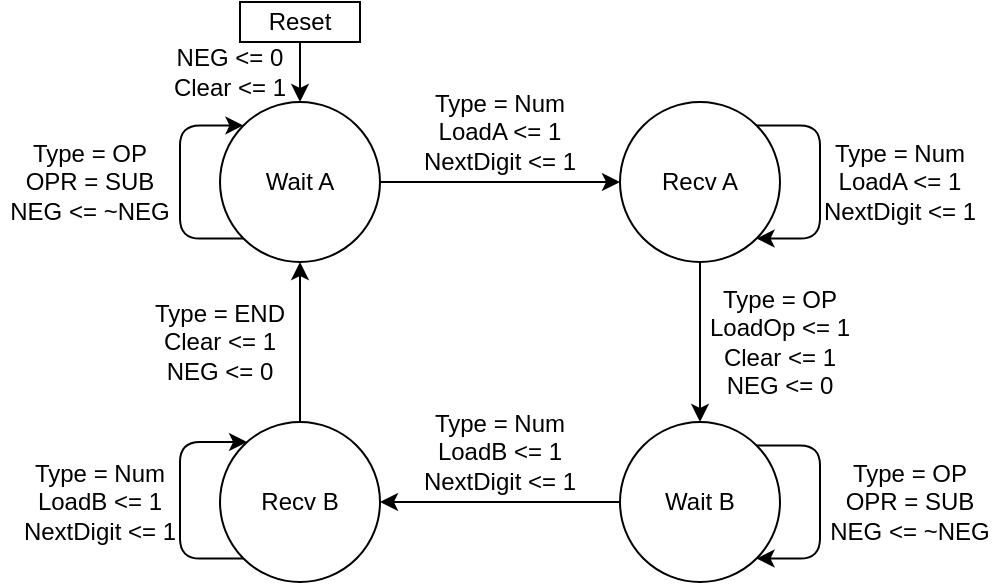 <mxfile version="21.1.6">
  <diagram name="Page-1" id="3BT8E8Qf8juynzQdaEIh">
    <mxGraphModel dx="857" dy="480" grid="1" gridSize="10" guides="1" tooltips="1" connect="1" arrows="1" fold="1" page="1" pageScale="1" pageWidth="850" pageHeight="1100" math="0" shadow="0">
      <root>
        <mxCell id="0" />
        <mxCell id="1" parent="0" />
        <mxCell id="UeBNBbXchmcM4uTUlLKT-9" style="edgeStyle=orthogonalEdgeStyle;rounded=0;orthogonalLoop=1;jettySize=auto;html=1;exitX=1;exitY=0.5;exitDx=0;exitDy=0;" edge="1" parent="1" source="UeBNBbXchmcM4uTUlLKT-1" target="UeBNBbXchmcM4uTUlLKT-2">
          <mxGeometry relative="1" as="geometry" />
        </mxCell>
        <mxCell id="UeBNBbXchmcM4uTUlLKT-27" style="edgeStyle=orthogonalEdgeStyle;rounded=1;orthogonalLoop=1;jettySize=auto;html=1;exitX=0;exitY=1;exitDx=0;exitDy=0;entryX=0;entryY=0;entryDx=0;entryDy=0;shadow=0;" edge="1" parent="1" source="UeBNBbXchmcM4uTUlLKT-1" target="UeBNBbXchmcM4uTUlLKT-1">
          <mxGeometry relative="1" as="geometry">
            <mxPoint x="150" y="140" as="targetPoint" />
            <Array as="points">
              <mxPoint x="140" y="188" />
              <mxPoint x="140" y="132" />
            </Array>
          </mxGeometry>
        </mxCell>
        <mxCell id="UeBNBbXchmcM4uTUlLKT-1" value="Wait A" style="ellipse;whiteSpace=wrap;html=1;aspect=fixed;" vertex="1" parent="1">
          <mxGeometry x="160" y="120" width="80" height="80" as="geometry" />
        </mxCell>
        <mxCell id="UeBNBbXchmcM4uTUlLKT-11" style="edgeStyle=orthogonalEdgeStyle;rounded=0;orthogonalLoop=1;jettySize=auto;html=1;exitX=0.5;exitY=1;exitDx=0;exitDy=0;entryX=0.5;entryY=0;entryDx=0;entryDy=0;" edge="1" parent="1" source="UeBNBbXchmcM4uTUlLKT-2" target="UeBNBbXchmcM4uTUlLKT-4">
          <mxGeometry relative="1" as="geometry" />
        </mxCell>
        <mxCell id="UeBNBbXchmcM4uTUlLKT-21" style="edgeStyle=orthogonalEdgeStyle;rounded=1;orthogonalLoop=1;jettySize=auto;html=1;exitX=1;exitY=0;exitDx=0;exitDy=0;entryX=1;entryY=1;entryDx=0;entryDy=0;" edge="1" parent="1" source="UeBNBbXchmcM4uTUlLKT-2" target="UeBNBbXchmcM4uTUlLKT-2">
          <mxGeometry relative="1" as="geometry">
            <mxPoint x="480" y="131.905" as="targetPoint" />
            <Array as="points">
              <mxPoint x="460" y="132" />
              <mxPoint x="460" y="188" />
            </Array>
          </mxGeometry>
        </mxCell>
        <mxCell id="UeBNBbXchmcM4uTUlLKT-2" value="Recv A" style="ellipse;whiteSpace=wrap;html=1;aspect=fixed;" vertex="1" parent="1">
          <mxGeometry x="360" y="120" width="80" height="80" as="geometry" />
        </mxCell>
        <mxCell id="UeBNBbXchmcM4uTUlLKT-10" style="edgeStyle=orthogonalEdgeStyle;rounded=0;orthogonalLoop=1;jettySize=auto;html=1;exitX=0;exitY=0.5;exitDx=0;exitDy=0;" edge="1" parent="1" source="UeBNBbXchmcM4uTUlLKT-4" target="UeBNBbXchmcM4uTUlLKT-5">
          <mxGeometry relative="1" as="geometry" />
        </mxCell>
        <mxCell id="UeBNBbXchmcM4uTUlLKT-4" value="&lt;div&gt;Wait B&lt;/div&gt;" style="ellipse;whiteSpace=wrap;html=1;aspect=fixed;" vertex="1" parent="1">
          <mxGeometry x="360" y="280" width="80" height="80" as="geometry" />
        </mxCell>
        <mxCell id="UeBNBbXchmcM4uTUlLKT-12" style="edgeStyle=orthogonalEdgeStyle;rounded=0;orthogonalLoop=1;jettySize=auto;html=1;exitX=0.5;exitY=0;exitDx=0;exitDy=0;entryX=0.5;entryY=1;entryDx=0;entryDy=0;" edge="1" parent="1" source="UeBNBbXchmcM4uTUlLKT-5" target="UeBNBbXchmcM4uTUlLKT-1">
          <mxGeometry relative="1" as="geometry" />
        </mxCell>
        <mxCell id="UeBNBbXchmcM4uTUlLKT-26" style="edgeStyle=orthogonalEdgeStyle;rounded=1;orthogonalLoop=1;jettySize=auto;html=1;exitX=0;exitY=1;exitDx=0;exitDy=0;" edge="1" parent="1" source="UeBNBbXchmcM4uTUlLKT-5" target="UeBNBbXchmcM4uTUlLKT-5">
          <mxGeometry relative="1" as="geometry">
            <mxPoint x="140" y="290" as="targetPoint" />
            <Array as="points">
              <mxPoint x="140" y="348" />
              <mxPoint x="140" y="290" />
            </Array>
          </mxGeometry>
        </mxCell>
        <mxCell id="UeBNBbXchmcM4uTUlLKT-5" value="Recv B" style="ellipse;whiteSpace=wrap;html=1;aspect=fixed;" vertex="1" parent="1">
          <mxGeometry x="160" y="280" width="80" height="80" as="geometry" />
        </mxCell>
        <mxCell id="UeBNBbXchmcM4uTUlLKT-8" style="edgeStyle=orthogonalEdgeStyle;rounded=0;orthogonalLoop=1;jettySize=auto;html=1;exitX=0.5;exitY=1;exitDx=0;exitDy=0;" edge="1" parent="1" source="UeBNBbXchmcM4uTUlLKT-6" target="UeBNBbXchmcM4uTUlLKT-1">
          <mxGeometry relative="1" as="geometry" />
        </mxCell>
        <mxCell id="UeBNBbXchmcM4uTUlLKT-6" value="Reset" style="rounded=0;whiteSpace=wrap;html=1;" vertex="1" parent="1">
          <mxGeometry x="170" y="70" width="60" height="20" as="geometry" />
        </mxCell>
        <mxCell id="UeBNBbXchmcM4uTUlLKT-15" value="&lt;div&gt;&lt;div&gt;Type = OP &lt;br&gt;&lt;/div&gt;&lt;/div&gt;&lt;div&gt;OPR = SUB&lt;/div&gt;&lt;div&gt;NEG &amp;lt;= ~NEG&lt;br&gt;&lt;/div&gt;" style="text;html=1;strokeColor=none;fillColor=none;align=center;verticalAlign=middle;whiteSpace=wrap;rounded=0;" vertex="1" parent="1">
          <mxGeometry x="50" y="145" width="90" height="30" as="geometry" />
        </mxCell>
        <mxCell id="UeBNBbXchmcM4uTUlLKT-17" value="&lt;div&gt;Type = OP &lt;/div&gt;&lt;div&gt;OPR = SUB&lt;/div&gt;&lt;div&gt;NEG &amp;lt;= ~NEG&lt;br&gt;&lt;/div&gt;" style="text;html=1;strokeColor=none;fillColor=none;align=center;verticalAlign=middle;whiteSpace=wrap;rounded=0;" vertex="1" parent="1">
          <mxGeometry x="460" y="305" width="90" height="30" as="geometry" />
        </mxCell>
        <mxCell id="UeBNBbXchmcM4uTUlLKT-18" style="edgeStyle=orthogonalEdgeStyle;rounded=1;orthogonalLoop=1;jettySize=auto;html=1;exitX=1;exitY=0;exitDx=0;exitDy=0;entryX=1;entryY=1;entryDx=0;entryDy=0;" edge="1" parent="1" source="UeBNBbXchmcM4uTUlLKT-4" target="UeBNBbXchmcM4uTUlLKT-4">
          <mxGeometry relative="1" as="geometry">
            <Array as="points">
              <mxPoint x="460" y="291" />
              <mxPoint x="460" y="349" />
            </Array>
          </mxGeometry>
        </mxCell>
        <mxCell id="UeBNBbXchmcM4uTUlLKT-19" value="&lt;div&gt;Type = Num&lt;/div&gt;&lt;div&gt;LoadA &amp;lt;= 1&lt;/div&gt;&lt;div&gt;NextDigit &amp;lt;= 1&lt;br&gt;&lt;/div&gt;" style="text;html=1;strokeColor=none;fillColor=none;align=center;verticalAlign=middle;whiteSpace=wrap;rounded=0;" vertex="1" parent="1">
          <mxGeometry x="260" y="120" width="80" height="30" as="geometry" />
        </mxCell>
        <mxCell id="UeBNBbXchmcM4uTUlLKT-22" value="&lt;div&gt;Type = Num&lt;/div&gt;&lt;div&gt;LoadB &amp;lt;= 1&lt;/div&gt;&lt;div&gt;NextDigit &amp;lt;= 1&lt;br&gt;&lt;/div&gt;" style="text;html=1;strokeColor=none;fillColor=none;align=center;verticalAlign=middle;whiteSpace=wrap;rounded=0;" vertex="1" parent="1">
          <mxGeometry x="260" y="280" width="80" height="30" as="geometry" />
        </mxCell>
        <mxCell id="UeBNBbXchmcM4uTUlLKT-23" value="&lt;div&gt;Type = Num&lt;/div&gt;&lt;div&gt;LoadA &amp;lt;= 1&lt;/div&gt;&lt;div&gt;NextDigit &amp;lt;= 1&lt;br&gt;&lt;/div&gt;" style="text;html=1;strokeColor=none;fillColor=none;align=center;verticalAlign=middle;whiteSpace=wrap;rounded=0;" vertex="1" parent="1">
          <mxGeometry x="460" y="145" width="80" height="30" as="geometry" />
        </mxCell>
        <mxCell id="UeBNBbXchmcM4uTUlLKT-29" value="&lt;div&gt;Type = Num&lt;/div&gt;&lt;div&gt;LoadB &amp;lt;= 1&lt;/div&gt;&lt;div&gt;NextDigit &amp;lt;= 1&lt;br&gt;&lt;/div&gt;" style="text;html=1;strokeColor=none;fillColor=none;align=center;verticalAlign=middle;whiteSpace=wrap;rounded=0;" vertex="1" parent="1">
          <mxGeometry x="60" y="305" width="80" height="30" as="geometry" />
        </mxCell>
        <mxCell id="UeBNBbXchmcM4uTUlLKT-30" value="&lt;div&gt;&lt;div&gt;Type = OP &lt;br&gt;&lt;/div&gt;&lt;/div&gt;&lt;div&gt;LoadOp &amp;lt;= 1&lt;/div&gt;&lt;div&gt;Clear &amp;lt;= 1&lt;br&gt;&lt;/div&gt;&lt;div&gt;NEG &amp;lt;= 0&lt;br&gt;&lt;/div&gt;" style="text;html=1;strokeColor=none;fillColor=none;align=center;verticalAlign=middle;whiteSpace=wrap;rounded=0;" vertex="1" parent="1">
          <mxGeometry x="400" y="220" width="80" height="40" as="geometry" />
        </mxCell>
        <mxCell id="UeBNBbXchmcM4uTUlLKT-31" value="&lt;div&gt;&lt;div&gt;Type = END &lt;br&gt;&lt;/div&gt;&lt;/div&gt;&lt;div&gt;Clear &amp;lt;= 1&lt;br&gt;&lt;/div&gt;&lt;div&gt;NEG &amp;lt;= 0&lt;br&gt;&lt;/div&gt;" style="text;html=1;strokeColor=none;fillColor=none;align=center;verticalAlign=middle;whiteSpace=wrap;rounded=0;" vertex="1" parent="1">
          <mxGeometry x="120" y="220" width="80" height="40" as="geometry" />
        </mxCell>
        <mxCell id="UeBNBbXchmcM4uTUlLKT-33" value="&lt;div&gt;NEG &amp;lt;= 0&lt;br&gt;&lt;/div&gt;&lt;div&gt;Clear &amp;lt;= 1&lt;/div&gt;" style="text;html=1;strokeColor=none;fillColor=none;align=center;verticalAlign=middle;whiteSpace=wrap;rounded=0;" vertex="1" parent="1">
          <mxGeometry x="120" y="100" width="90" height="10" as="geometry" />
        </mxCell>
      </root>
    </mxGraphModel>
  </diagram>
</mxfile>
